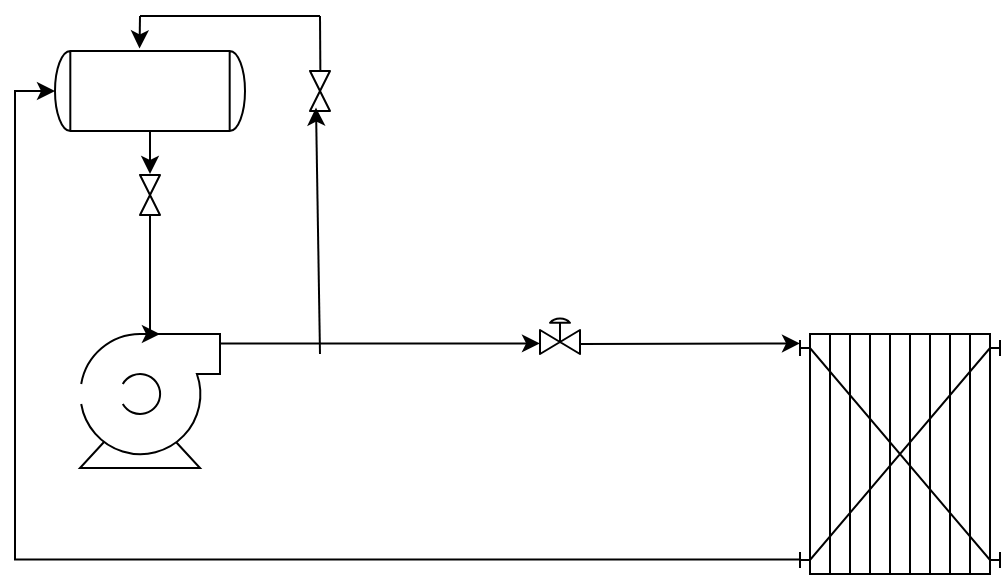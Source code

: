<mxfile version="23.1.5" type="github">
  <diagram name="Page-1" id="55slGVnWkIRkAtyEGwrG">
    <mxGraphModel dx="1050" dy="522" grid="1" gridSize="10" guides="1" tooltips="1" connect="1" arrows="1" fold="1" page="1" pageScale="1" pageWidth="850" pageHeight="1100" math="0" shadow="0">
      <root>
        <mxCell id="0" />
        <mxCell id="1" parent="0" />
        <mxCell id="x8eyKuJa9VGyMywJPDEX-1" value="" style="shape=mxgraph.pid.pumps.centrifugal_pump_1;html=1;pointerEvents=1;align=center;verticalLabelPosition=bottom;verticalAlign=top;dashed=0;" parent="1" vertex="1">
          <mxGeometry x="120" y="200" width="70" height="67" as="geometry" />
        </mxCell>
        <mxCell id="x8eyKuJa9VGyMywJPDEX-2" value="" style="shape=mxgraph.pid.heat_exchangers.plate_and_frame_heat_exchanger;html=1;pointerEvents=1;align=center;verticalLabelPosition=bottom;verticalAlign=top;dashed=0;" parent="1" vertex="1">
          <mxGeometry x="480" y="200" width="100" height="120" as="geometry" />
        </mxCell>
        <mxCell id="x8eyKuJa9VGyMywJPDEX-8" style="edgeStyle=orthogonalEdgeStyle;rounded=0;orthogonalLoop=1;jettySize=auto;html=1;exitX=1;exitY=0.5;exitDx=0;exitDy=0;exitPerimeter=0;" parent="1" source="x8eyKuJa9VGyMywJPDEX-4" edge="1">
          <mxGeometry relative="1" as="geometry">
            <mxPoint x="155" y="120" as="targetPoint" />
          </mxGeometry>
        </mxCell>
        <mxCell id="x8eyKuJa9VGyMywJPDEX-4" value="" style="shape=mxgraph.pid.vessels.tank;html=1;pointerEvents=1;align=center;verticalLabelPosition=bottom;verticalAlign=top;dashed=0;rotation=90;" parent="1" vertex="1">
          <mxGeometry x="135" y="31" width="40" height="95" as="geometry" />
        </mxCell>
        <mxCell id="x8eyKuJa9VGyMywJPDEX-18" style="edgeStyle=orthogonalEdgeStyle;rounded=0;orthogonalLoop=1;jettySize=auto;html=1;exitX=0;exitY=0.94;exitDx=0;exitDy=0;exitPerimeter=0;entryX=0.5;entryY=1;entryDx=0;entryDy=0;entryPerimeter=0;" parent="1" source="x8eyKuJa9VGyMywJPDEX-2" target="x8eyKuJa9VGyMywJPDEX-4" edge="1">
          <mxGeometry relative="1" as="geometry" />
        </mxCell>
        <mxCell id="PKg9w4D5xkavSkbl6z_I-23" value="" style="endArrow=classic;html=1;rounded=0;exitX=1;exitY=0;exitDx=0;exitDy=0;exitPerimeter=0;" parent="1" edge="1">
          <mxGeometry width="50" height="50" relative="1" as="geometry">
            <mxPoint x="190" y="204.69" as="sourcePoint" />
            <mxPoint x="350" y="204.69" as="targetPoint" />
            <Array as="points">
              <mxPoint x="240" y="204.69" />
            </Array>
          </mxGeometry>
        </mxCell>
        <mxCell id="PKg9w4D5xkavSkbl6z_I-24" value="" style="endArrow=classic;html=1;rounded=0;exitX=0;exitY=0.5;exitDx=0;exitDy=0;" parent="1" edge="1">
          <mxGeometry width="50" height="50" relative="1" as="geometry">
            <mxPoint x="370" y="205" as="sourcePoint" />
            <mxPoint x="480" y="204.69" as="targetPoint" />
          </mxGeometry>
        </mxCell>
        <mxCell id="PKg9w4D5xkavSkbl6z_I-26" value="" style="verticalLabelPosition=bottom;align=center;html=1;verticalAlign=top;pointerEvents=1;dashed=0;shape=mxgraph.pid2valves.valve;valveType=gate;actuator=diaph" parent="1" vertex="1">
          <mxGeometry x="350" y="190" width="20" height="20" as="geometry" />
        </mxCell>
        <mxCell id="PKg9w4D5xkavSkbl6z_I-27" value="" style="verticalLabelPosition=bottom;align=center;html=1;verticalAlign=top;pointerEvents=1;dashed=0;shape=mxgraph.pid2valves.valve;valveType=gate;rotation=90;" parent="1" vertex="1">
          <mxGeometry x="230" y="73.5" width="20" height="10" as="geometry" />
        </mxCell>
        <mxCell id="PKg9w4D5xkavSkbl6z_I-31" value="" style="endArrow=classic;html=1;rounded=0;entryX=0.915;entryY=0.7;entryDx=0;entryDy=0;entryPerimeter=0;" parent="1" edge="1" target="PKg9w4D5xkavSkbl6z_I-27">
          <mxGeometry width="50" height="50" relative="1" as="geometry">
            <mxPoint x="240" y="210" as="sourcePoint" />
            <mxPoint x="239.5" y="100.0" as="targetPoint" />
          </mxGeometry>
        </mxCell>
        <mxCell id="PKg9w4D5xkavSkbl6z_I-37" value="" style="endArrow=none;html=1;rounded=0;" parent="1" edge="1">
          <mxGeometry width="50" height="50" relative="1" as="geometry">
            <mxPoint x="240.18" y="68.5" as="sourcePoint" />
            <mxPoint x="240" y="41" as="targetPoint" />
          </mxGeometry>
        </mxCell>
        <mxCell id="PKg9w4D5xkavSkbl6z_I-38" value="" style="endArrow=none;html=1;rounded=0;" parent="1" edge="1">
          <mxGeometry width="50" height="50" relative="1" as="geometry">
            <mxPoint x="240" y="41" as="sourcePoint" />
            <mxPoint x="150" y="41" as="targetPoint" />
          </mxGeometry>
        </mxCell>
        <mxCell id="PKg9w4D5xkavSkbl6z_I-39" value="" style="endArrow=classic;html=1;rounded=0;entryX=-0.032;entryY=0.555;entryDx=0;entryDy=0;entryPerimeter=0;" parent="1" target="x8eyKuJa9VGyMywJPDEX-4" edge="1">
          <mxGeometry width="50" height="50" relative="1" as="geometry">
            <mxPoint x="150" y="41" as="sourcePoint" />
            <mxPoint x="150" y="51" as="targetPoint" />
          </mxGeometry>
        </mxCell>
        <mxCell id="ooHRYJOhzhWagyDogc_s-2" value="" style="verticalLabelPosition=bottom;align=center;html=1;verticalAlign=top;pointerEvents=1;dashed=0;shape=mxgraph.pid2valves.valve;valveType=gate;rotation=90;" vertex="1" parent="1">
          <mxGeometry x="145" y="125.5" width="20" height="10" as="geometry" />
        </mxCell>
        <mxCell id="ooHRYJOhzhWagyDogc_s-4" style="edgeStyle=orthogonalEdgeStyle;rounded=0;orthogonalLoop=1;jettySize=auto;html=1;entryX=0.571;entryY=0;entryDx=0;entryDy=0;entryPerimeter=0;" edge="1" parent="1" source="ooHRYJOhzhWagyDogc_s-2" target="x8eyKuJa9VGyMywJPDEX-1">
          <mxGeometry relative="1" as="geometry">
            <Array as="points">
              <mxPoint x="155" y="200" />
            </Array>
          </mxGeometry>
        </mxCell>
      </root>
    </mxGraphModel>
  </diagram>
</mxfile>
